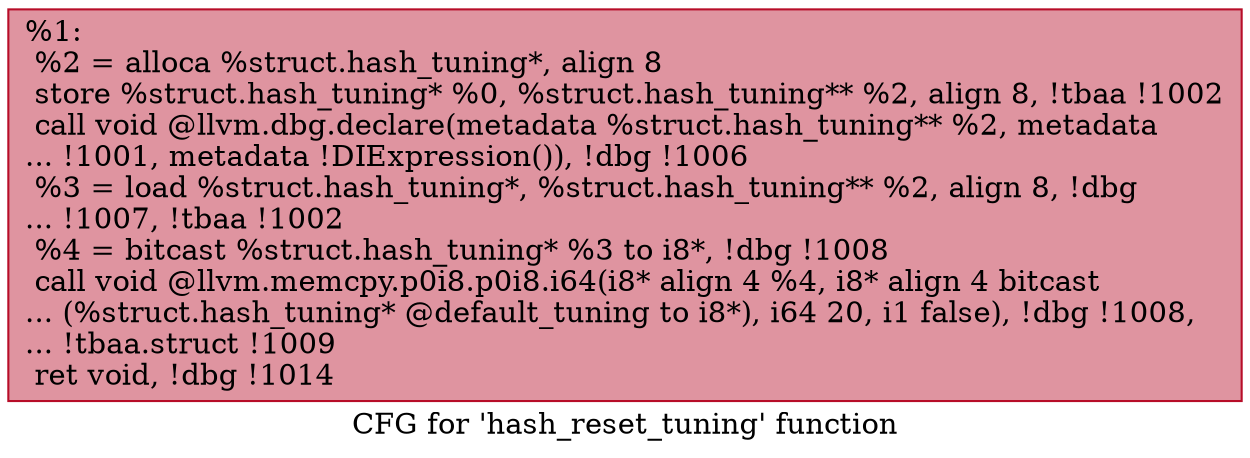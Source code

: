 digraph "CFG for 'hash_reset_tuning' function" {
	label="CFG for 'hash_reset_tuning' function";

	Node0x21f4d10 [shape=record,color="#b70d28ff", style=filled, fillcolor="#b70d2870",label="{%1:\l  %2 = alloca %struct.hash_tuning*, align 8\l  store %struct.hash_tuning* %0, %struct.hash_tuning** %2, align 8, !tbaa !1002\l  call void @llvm.dbg.declare(metadata %struct.hash_tuning** %2, metadata\l... !1001, metadata !DIExpression()), !dbg !1006\l  %3 = load %struct.hash_tuning*, %struct.hash_tuning** %2, align 8, !dbg\l... !1007, !tbaa !1002\l  %4 = bitcast %struct.hash_tuning* %3 to i8*, !dbg !1008\l  call void @llvm.memcpy.p0i8.p0i8.i64(i8* align 4 %4, i8* align 4 bitcast\l... (%struct.hash_tuning* @default_tuning to i8*), i64 20, i1 false), !dbg !1008,\l... !tbaa.struct !1009\l  ret void, !dbg !1014\l}"];
}

